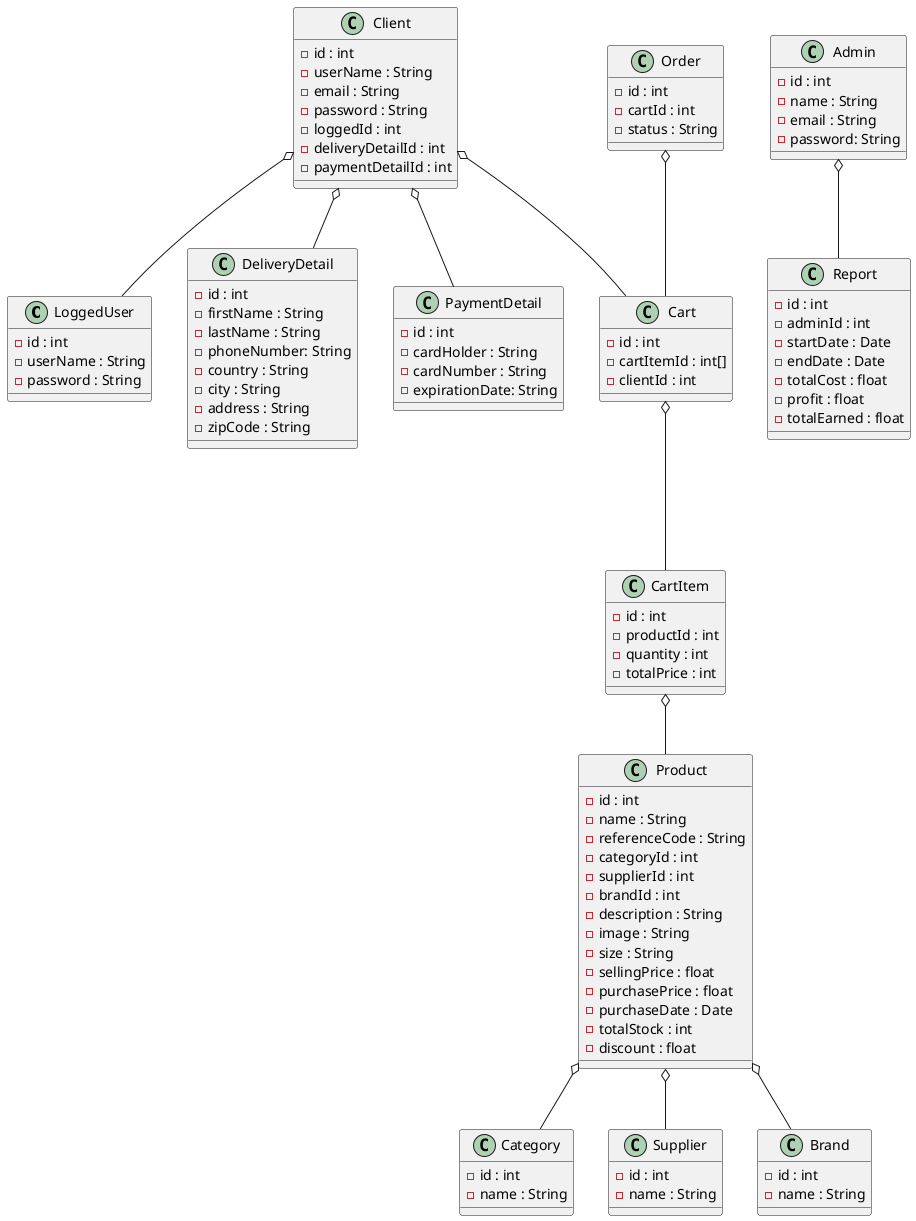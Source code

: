 @startuml

class LoggedUser{
- id : int
- userName : String
- password : String
}

class Admin {
- id : int
- name : String
- email : String
- password: String
}

class Product {
- id : int
- name : String
- referenceCode : String
- categoryId : int
- supplierId : int
- brandId : int
- description : String
- image : String
- size : String
- sellingPrice : float
- purchasePrice : float
- purchaseDate : Date
- totalStock : int
- discount : float
}


class Report {
- id : int
- adminId : int
- startDate : Date
- endDate : Date
- totalCost : float
- profit : float
- totalEarned : float
}

class Category {
- id : int
- name : String
}

class Supplier{
- id : int
- name : String
}

class Client {
- id : int
- userName : String
- email : String
- password : String
- loggedId : int
- deliveryDetailId : int
- paymentDetailId : int
}

class CartItem {
- id : int
- productId : int
- quantity : int
- totalPrice : int
}

class DeliveryDetail{
- id : int
- firstName : String
- lastName : String
- phoneNumber: String
- country : String
- city : String
- address : String
- zipCode : String
}

class Cart {
- id : int
- cartItemId : int[]
- clientId : int
}

class PaymentDetail{
- id : int
- cardHolder : String
- cardNumber : String
- expirationDate: String
}

class Brand{
- id : int
- name : String
}

class Order{
- id : int
- cartId : int
- status : String
}

Client o-- LoggedUser
Client o-- DeliveryDetail
Client o-- PaymentDetail
Client o-- Cart

Product o-- Category
Product o-- Supplier
Product o-- Brand

CartItem o-- Product

Cart o--- CartItem

Order o-- Cart

Admin o-- Report

@enduml